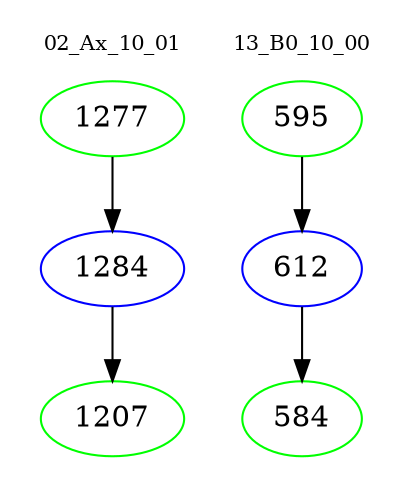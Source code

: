 digraph{
subgraph cluster_0 {
color = white
label = "02_Ax_10_01";
fontsize=10;
T0_1277 [label="1277", color="green"]
T0_1277 -> T0_1284 [color="black"]
T0_1284 [label="1284", color="blue"]
T0_1284 -> T0_1207 [color="black"]
T0_1207 [label="1207", color="green"]
}
subgraph cluster_1 {
color = white
label = "13_B0_10_00";
fontsize=10;
T1_595 [label="595", color="green"]
T1_595 -> T1_612 [color="black"]
T1_612 [label="612", color="blue"]
T1_612 -> T1_584 [color="black"]
T1_584 [label="584", color="green"]
}
}

